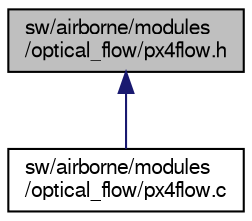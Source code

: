 digraph "sw/airborne/modules/optical_flow/px4flow.h"
{
  edge [fontname="FreeSans",fontsize="10",labelfontname="FreeSans",labelfontsize="10"];
  node [fontname="FreeSans",fontsize="10",shape=record];
  Node1 [label="sw/airborne/modules\l/optical_flow/px4flow.h",height=0.2,width=0.4,color="black", fillcolor="grey75", style="filled", fontcolor="black"];
  Node1 -> Node2 [dir="back",color="midnightblue",fontsize="10",style="solid",fontname="FreeSans"];
  Node2 [label="sw/airborne/modules\l/optical_flow/px4flow.c",height=0.2,width=0.4,color="black", fillcolor="white", style="filled",URL="$px4flow_8c.html",tooltip="driver for the optical flow sensor PX4FLOW "];
}
